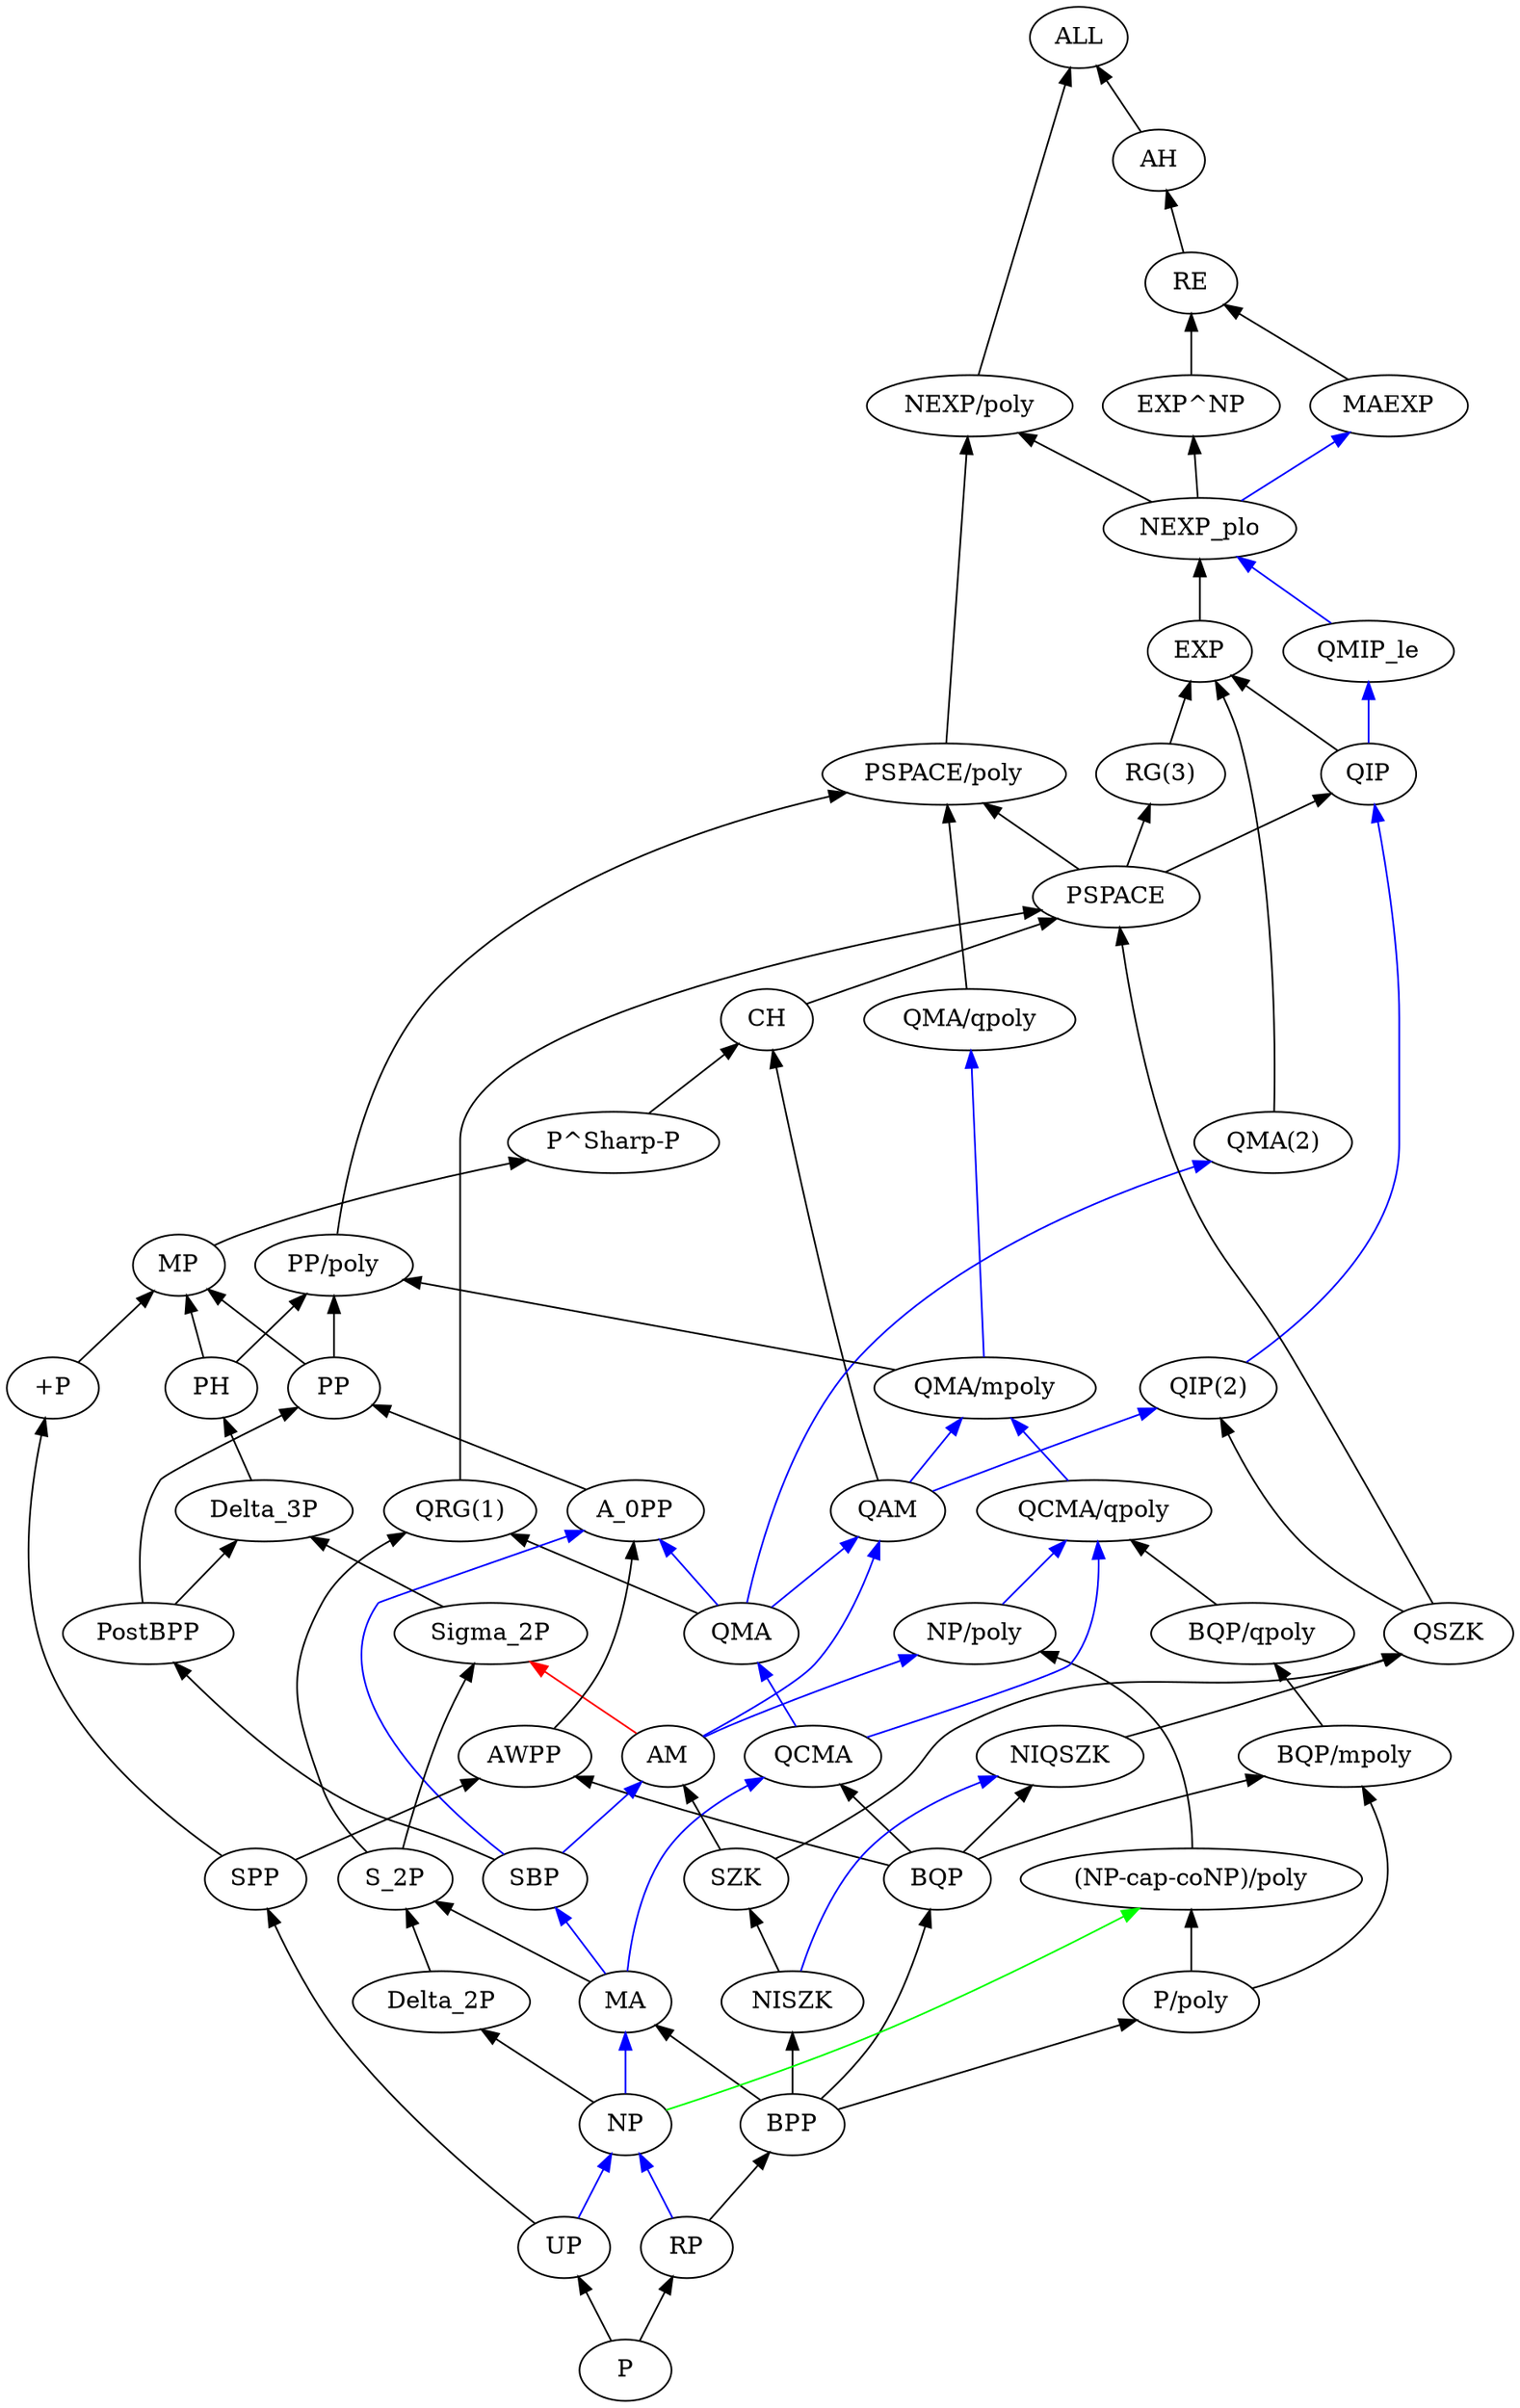 digraph G {
    bgcolor=white;
    rankdir=BT;
    node [color=black,fontcolor=black];
    1 [label="(NP-cap-coNP)/poly",id="Tnode1"];
    2 [label="+P",id="Tnode2"];
    3 [label="AH",id="Tnode3"];
    4 [label="ALL",id="Tnode4"];
    5 [label="AM",id="Tnode5"];
    6 [label="AWPP",id="Tnode6"];
    7 [label="A_0PP",id="Tnode7"];
    8 [label="BPP",id="Tnode8"];
    9 [label="BQP",id="Tnode9"];
    10 [label="BQP/mpoly",id="Tnode10"];
    11 [label="BQP/qpoly",id="Tnode11"];
    12 [label="CH",id="Tnode12"];
    13 [label="Delta_2P",id="Tnode13"];
    14 [label="Delta_3P",id="Tnode14"];
    15 [label="EXP",id="Tnode15"];
    16 [label="EXP^NP",id="Tnode16"];
    17 [label="MA",id="Tnode17"];
    18 [label="MAEXP",id="Tnode18"];
    19 [label="MP",id="Tnode19"];
    20 [label="NEXP/poly",id="Tnode20"];
    21 [label="NEXP_plo",id="Tnode21"];
    22 [label="NIQSZK",id="Tnode22"];
    23 [label="NISZK",id="Tnode23"];
    24 [label="NP",id="Tnode24"];
    25 [label="NP/poly",id="Tnode25"];
    26 [label="P",id="Tnode26"];
    27 [label="P/poly",id="Tnode27"];
    28 [label="PH",id="Tnode28"];
    29 [label="PP",id="Tnode29"];
    30 [label="PP/poly",id="Tnode30"];
    31 [label="PSPACE",id="Tnode31"];
    32 [label="PSPACE/poly",id="Tnode32"];
    33 [label="P^Sharp-P",id="Tnode33"];
    34 [label="PostBPP",id="Tnode34"];
    35 [label="QAM",id="Tnode35"];
    36 [label="QCMA",id="Tnode36"];
    37 [label="QCMA/qpoly",id="Tnode37"];
    38 [label="QIP",id="Tnode38"];
    39 [label="QIP(2)",id="Tnode39"];
    40 [label="QMA",id="Tnode40"];
    41 [label="QMA(2)",id="Tnode41"];
    42 [label="QMA/mpoly",id="Tnode42"];
    43 [label="QMA/qpoly",id="Tnode43"];
    44 [label="QMIP_le",id="Tnode44"];
    45 [label="QRG(1)",id="Tnode45"];
    46 [label="QSZK",id="Tnode46"];
    47 [label="RE",id="Tnode47"];
    48 [label="RG(3)",id="Tnode48"];
    49 [label="RP",id="Tnode49"];
    50 [label="SBP",id="Tnode50"];
    51 [label="SPP",id="Tnode51"];
    52 [label="SZK",id="Tnode52"];
    53 [label="S_2P",id="Tnode53"];
    54 [label="Sigma_2P",id="Tnode54"];
    55 [label="UP",id="Tnode55"];
    34 -> 29 [color=black];
    34 -> 14 [color=black];
    52 -> 5 [color=black];
    52 -> 46 [color=black];
    5 -> 25 [color=blue];
    5 -> 35 [color=blue];
    5 -> 54 [color=red];
    54 -> 14 [color=black];
    19 -> 33 [color=black];
    13 -> 53 [color=black];
    30 -> 32 [color=black];
    41 -> 15 [color=black];
    46 -> 31 [color=black];
    46 -> 39 [color=black];
    23 -> 52 [color=black];
    23 -> 22 [color=blue];
    12 -> 31 [color=black];
    15 -> 21 [color=black];
    22 -> 46 [color=black];
    8 -> 23 [color=black];
    8 -> 17 [color=black];
    8 -> 9 [color=black];
    8 -> 27 [color=black];
    31 -> 32 [color=black];
    31 -> 38 [color=black];
    31 -> 48 [color=black];
    6 -> 7 [color=black];
    55 -> 51 [color=black];
    55 -> 24 [color=blue];
    47 -> 3 [color=black];
    38 -> 15 [color=black];
    38 -> 44 [color=blue];
    44 -> 21 [color=blue];
    29 -> 30 [color=black];
    29 -> 19 [color=black];
    24 -> 13 [color=black];
    24 -> 17 [color=blue];
    24 -> 1 [color=green];
    49 -> 8 [color=black];
    49 -> 24 [color=blue];
    11 -> 37 [color=black];
    40 -> 45 [color=black];
    40 -> 35 [color=blue];
    40 -> 41 [color=blue];
    40 -> 7 [color=blue];
    2 -> 19 [color=black];
    21 -> 16 [color=black];
    21 -> 20 [color=black];
    21 -> 18 [color=blue];
    42 -> 30 [color=black];
    42 -> 43 [color=blue];
    50 -> 34 [color=black];
    50 -> 7 [color=blue];
    50 -> 5 [color=blue];
    32 -> 20 [color=black];
    35 -> 12 [color=black];
    35 -> 39 [color=blue];
    35 -> 42 [color=blue];
    48 -> 15 [color=black];
    7 -> 29 [color=black];
    45 -> 31 [color=black];
    43 -> 32 [color=black];
    16 -> 47 [color=black];
    18 -> 47 [color=black];
    51 -> 6 [color=black];
    51 -> 2 [color=black];
    9 -> 6 [color=black];
    9 -> 22 [color=black];
    9 -> 10 [color=black];
    9 -> 36 [color=black];
    37 -> 42 [color=blue];
    36 -> 37 [color=blue];
    36 -> 40 [color=blue];
    25 -> 37 [color=blue];
    28 -> 30 [color=black];
    28 -> 19 [color=black];
    33 -> 12 [color=black];
    39 -> 38 [color=blue];
    27 -> 10 [color=black];
    27 -> 1 [color=black];
    1 -> 25 [color=black];
    26 -> 49 [color=black];
    26 -> 55 [color=black];
    17 -> 53 [color=black];
    17 -> 50 [color=blue];
    17 -> 36 [color=blue];
    20 -> 4 [color=black];
    53 -> 45 [color=black];
    53 -> 54 [color=black];
    14 -> 28 [color=black];
    10 -> 11 [color=black];
    3 -> 4 [color=black];
}